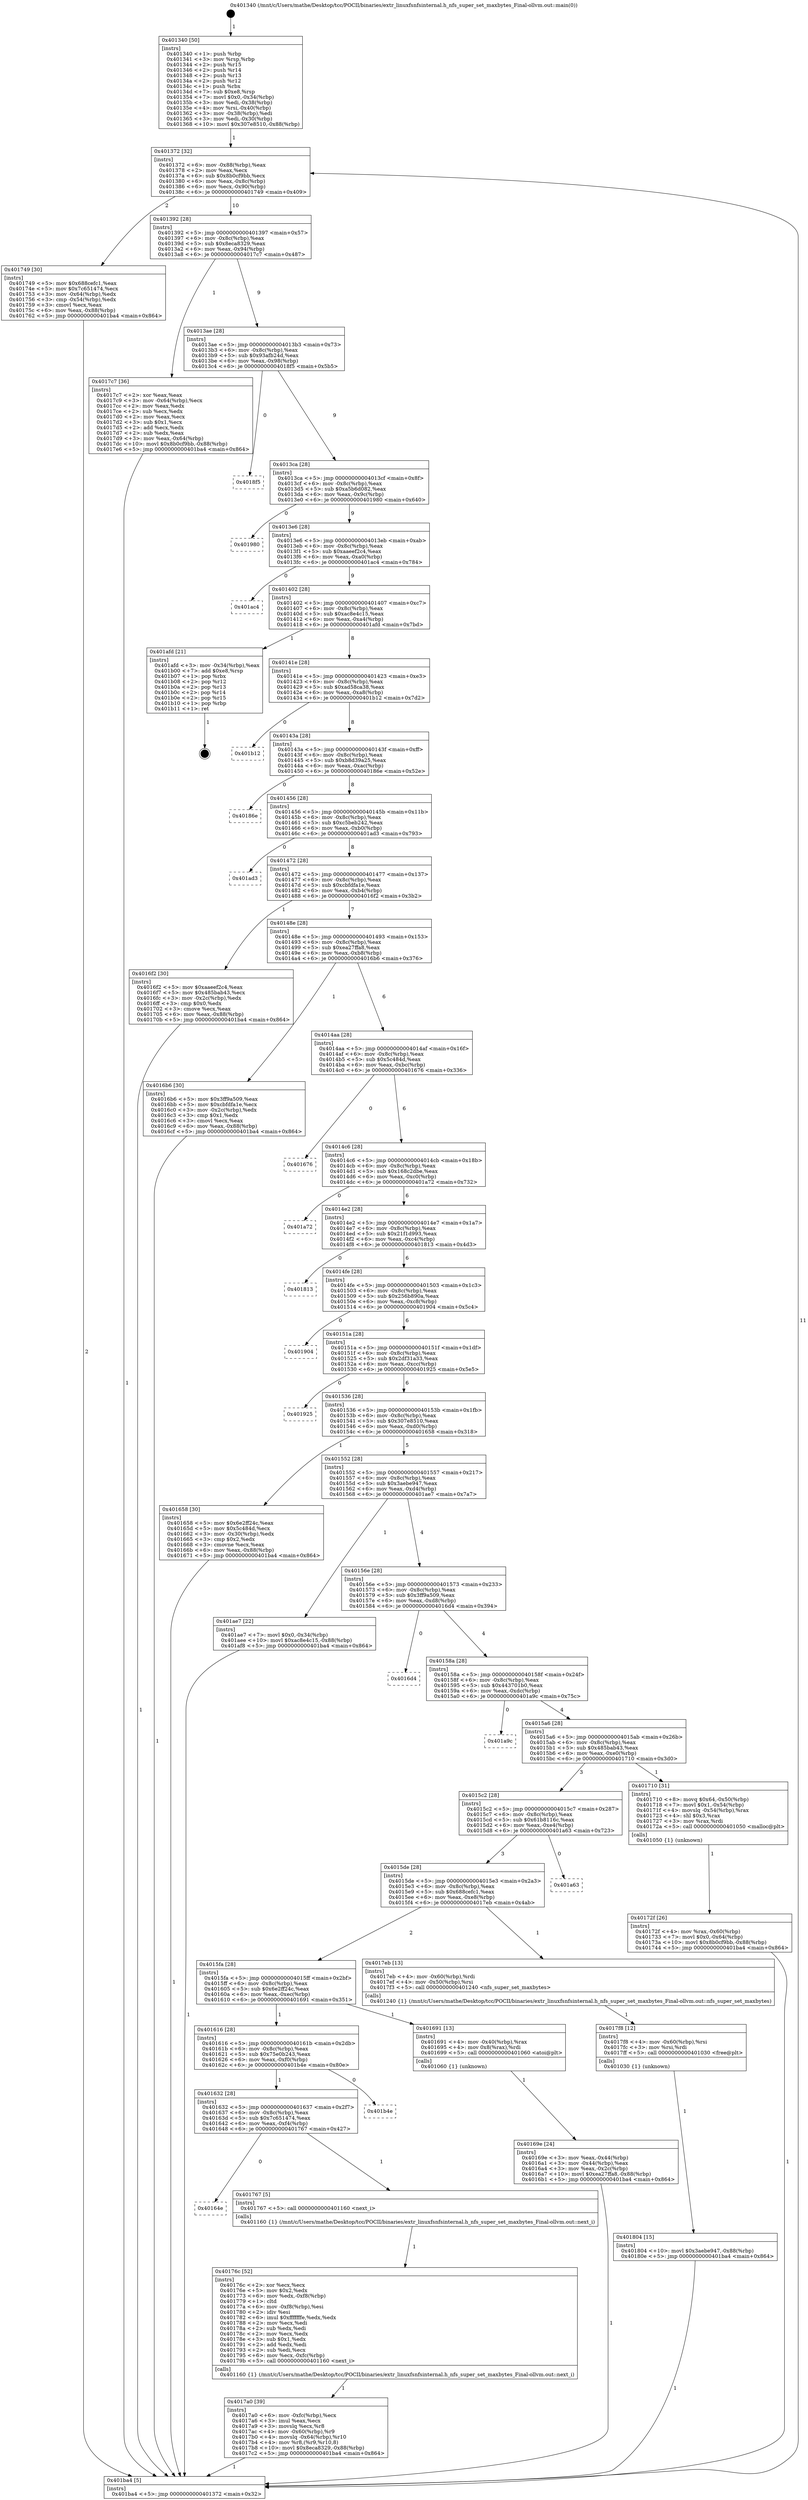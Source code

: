 digraph "0x401340" {
  label = "0x401340 (/mnt/c/Users/mathe/Desktop/tcc/POCII/binaries/extr_linuxfsnfsinternal.h_nfs_super_set_maxbytes_Final-ollvm.out::main(0))"
  labelloc = "t"
  node[shape=record]

  Entry [label="",width=0.3,height=0.3,shape=circle,fillcolor=black,style=filled]
  "0x401372" [label="{
     0x401372 [32]\l
     | [instrs]\l
     &nbsp;&nbsp;0x401372 \<+6\>: mov -0x88(%rbp),%eax\l
     &nbsp;&nbsp;0x401378 \<+2\>: mov %eax,%ecx\l
     &nbsp;&nbsp;0x40137a \<+6\>: sub $0x8b0cf9bb,%ecx\l
     &nbsp;&nbsp;0x401380 \<+6\>: mov %eax,-0x8c(%rbp)\l
     &nbsp;&nbsp;0x401386 \<+6\>: mov %ecx,-0x90(%rbp)\l
     &nbsp;&nbsp;0x40138c \<+6\>: je 0000000000401749 \<main+0x409\>\l
  }"]
  "0x401749" [label="{
     0x401749 [30]\l
     | [instrs]\l
     &nbsp;&nbsp;0x401749 \<+5\>: mov $0x688cefc1,%eax\l
     &nbsp;&nbsp;0x40174e \<+5\>: mov $0x7c651474,%ecx\l
     &nbsp;&nbsp;0x401753 \<+3\>: mov -0x64(%rbp),%edx\l
     &nbsp;&nbsp;0x401756 \<+3\>: cmp -0x54(%rbp),%edx\l
     &nbsp;&nbsp;0x401759 \<+3\>: cmovl %ecx,%eax\l
     &nbsp;&nbsp;0x40175c \<+6\>: mov %eax,-0x88(%rbp)\l
     &nbsp;&nbsp;0x401762 \<+5\>: jmp 0000000000401ba4 \<main+0x864\>\l
  }"]
  "0x401392" [label="{
     0x401392 [28]\l
     | [instrs]\l
     &nbsp;&nbsp;0x401392 \<+5\>: jmp 0000000000401397 \<main+0x57\>\l
     &nbsp;&nbsp;0x401397 \<+6\>: mov -0x8c(%rbp),%eax\l
     &nbsp;&nbsp;0x40139d \<+5\>: sub $0x8eca8329,%eax\l
     &nbsp;&nbsp;0x4013a2 \<+6\>: mov %eax,-0x94(%rbp)\l
     &nbsp;&nbsp;0x4013a8 \<+6\>: je 00000000004017c7 \<main+0x487\>\l
  }"]
  Exit [label="",width=0.3,height=0.3,shape=circle,fillcolor=black,style=filled,peripheries=2]
  "0x4017c7" [label="{
     0x4017c7 [36]\l
     | [instrs]\l
     &nbsp;&nbsp;0x4017c7 \<+2\>: xor %eax,%eax\l
     &nbsp;&nbsp;0x4017c9 \<+3\>: mov -0x64(%rbp),%ecx\l
     &nbsp;&nbsp;0x4017cc \<+2\>: mov %eax,%edx\l
     &nbsp;&nbsp;0x4017ce \<+2\>: sub %ecx,%edx\l
     &nbsp;&nbsp;0x4017d0 \<+2\>: mov %eax,%ecx\l
     &nbsp;&nbsp;0x4017d2 \<+3\>: sub $0x1,%ecx\l
     &nbsp;&nbsp;0x4017d5 \<+2\>: add %ecx,%edx\l
     &nbsp;&nbsp;0x4017d7 \<+2\>: sub %edx,%eax\l
     &nbsp;&nbsp;0x4017d9 \<+3\>: mov %eax,-0x64(%rbp)\l
     &nbsp;&nbsp;0x4017dc \<+10\>: movl $0x8b0cf9bb,-0x88(%rbp)\l
     &nbsp;&nbsp;0x4017e6 \<+5\>: jmp 0000000000401ba4 \<main+0x864\>\l
  }"]
  "0x4013ae" [label="{
     0x4013ae [28]\l
     | [instrs]\l
     &nbsp;&nbsp;0x4013ae \<+5\>: jmp 00000000004013b3 \<main+0x73\>\l
     &nbsp;&nbsp;0x4013b3 \<+6\>: mov -0x8c(%rbp),%eax\l
     &nbsp;&nbsp;0x4013b9 \<+5\>: sub $0x93afb24d,%eax\l
     &nbsp;&nbsp;0x4013be \<+6\>: mov %eax,-0x98(%rbp)\l
     &nbsp;&nbsp;0x4013c4 \<+6\>: je 00000000004018f5 \<main+0x5b5\>\l
  }"]
  "0x401804" [label="{
     0x401804 [15]\l
     | [instrs]\l
     &nbsp;&nbsp;0x401804 \<+10\>: movl $0x3aebe947,-0x88(%rbp)\l
     &nbsp;&nbsp;0x40180e \<+5\>: jmp 0000000000401ba4 \<main+0x864\>\l
  }"]
  "0x4018f5" [label="{
     0x4018f5\l
  }", style=dashed]
  "0x4013ca" [label="{
     0x4013ca [28]\l
     | [instrs]\l
     &nbsp;&nbsp;0x4013ca \<+5\>: jmp 00000000004013cf \<main+0x8f\>\l
     &nbsp;&nbsp;0x4013cf \<+6\>: mov -0x8c(%rbp),%eax\l
     &nbsp;&nbsp;0x4013d5 \<+5\>: sub $0xa5b6d082,%eax\l
     &nbsp;&nbsp;0x4013da \<+6\>: mov %eax,-0x9c(%rbp)\l
     &nbsp;&nbsp;0x4013e0 \<+6\>: je 0000000000401980 \<main+0x640\>\l
  }"]
  "0x4017f8" [label="{
     0x4017f8 [12]\l
     | [instrs]\l
     &nbsp;&nbsp;0x4017f8 \<+4\>: mov -0x60(%rbp),%rsi\l
     &nbsp;&nbsp;0x4017fc \<+3\>: mov %rsi,%rdi\l
     &nbsp;&nbsp;0x4017ff \<+5\>: call 0000000000401030 \<free@plt\>\l
     | [calls]\l
     &nbsp;&nbsp;0x401030 \{1\} (unknown)\l
  }"]
  "0x401980" [label="{
     0x401980\l
  }", style=dashed]
  "0x4013e6" [label="{
     0x4013e6 [28]\l
     | [instrs]\l
     &nbsp;&nbsp;0x4013e6 \<+5\>: jmp 00000000004013eb \<main+0xab\>\l
     &nbsp;&nbsp;0x4013eb \<+6\>: mov -0x8c(%rbp),%eax\l
     &nbsp;&nbsp;0x4013f1 \<+5\>: sub $0xaaeef2c4,%eax\l
     &nbsp;&nbsp;0x4013f6 \<+6\>: mov %eax,-0xa0(%rbp)\l
     &nbsp;&nbsp;0x4013fc \<+6\>: je 0000000000401ac4 \<main+0x784\>\l
  }"]
  "0x4017a0" [label="{
     0x4017a0 [39]\l
     | [instrs]\l
     &nbsp;&nbsp;0x4017a0 \<+6\>: mov -0xfc(%rbp),%ecx\l
     &nbsp;&nbsp;0x4017a6 \<+3\>: imul %eax,%ecx\l
     &nbsp;&nbsp;0x4017a9 \<+3\>: movslq %ecx,%r8\l
     &nbsp;&nbsp;0x4017ac \<+4\>: mov -0x60(%rbp),%r9\l
     &nbsp;&nbsp;0x4017b0 \<+4\>: movslq -0x64(%rbp),%r10\l
     &nbsp;&nbsp;0x4017b4 \<+4\>: mov %r8,(%r9,%r10,8)\l
     &nbsp;&nbsp;0x4017b8 \<+10\>: movl $0x8eca8329,-0x88(%rbp)\l
     &nbsp;&nbsp;0x4017c2 \<+5\>: jmp 0000000000401ba4 \<main+0x864\>\l
  }"]
  "0x401ac4" [label="{
     0x401ac4\l
  }", style=dashed]
  "0x401402" [label="{
     0x401402 [28]\l
     | [instrs]\l
     &nbsp;&nbsp;0x401402 \<+5\>: jmp 0000000000401407 \<main+0xc7\>\l
     &nbsp;&nbsp;0x401407 \<+6\>: mov -0x8c(%rbp),%eax\l
     &nbsp;&nbsp;0x40140d \<+5\>: sub $0xac8e4c15,%eax\l
     &nbsp;&nbsp;0x401412 \<+6\>: mov %eax,-0xa4(%rbp)\l
     &nbsp;&nbsp;0x401418 \<+6\>: je 0000000000401afd \<main+0x7bd\>\l
  }"]
  "0x40176c" [label="{
     0x40176c [52]\l
     | [instrs]\l
     &nbsp;&nbsp;0x40176c \<+2\>: xor %ecx,%ecx\l
     &nbsp;&nbsp;0x40176e \<+5\>: mov $0x2,%edx\l
     &nbsp;&nbsp;0x401773 \<+6\>: mov %edx,-0xf8(%rbp)\l
     &nbsp;&nbsp;0x401779 \<+1\>: cltd\l
     &nbsp;&nbsp;0x40177a \<+6\>: mov -0xf8(%rbp),%esi\l
     &nbsp;&nbsp;0x401780 \<+2\>: idiv %esi\l
     &nbsp;&nbsp;0x401782 \<+6\>: imul $0xfffffffe,%edx,%edx\l
     &nbsp;&nbsp;0x401788 \<+2\>: mov %ecx,%edi\l
     &nbsp;&nbsp;0x40178a \<+2\>: sub %edx,%edi\l
     &nbsp;&nbsp;0x40178c \<+2\>: mov %ecx,%edx\l
     &nbsp;&nbsp;0x40178e \<+3\>: sub $0x1,%edx\l
     &nbsp;&nbsp;0x401791 \<+2\>: add %edx,%edi\l
     &nbsp;&nbsp;0x401793 \<+2\>: sub %edi,%ecx\l
     &nbsp;&nbsp;0x401795 \<+6\>: mov %ecx,-0xfc(%rbp)\l
     &nbsp;&nbsp;0x40179b \<+5\>: call 0000000000401160 \<next_i\>\l
     | [calls]\l
     &nbsp;&nbsp;0x401160 \{1\} (/mnt/c/Users/mathe/Desktop/tcc/POCII/binaries/extr_linuxfsnfsinternal.h_nfs_super_set_maxbytes_Final-ollvm.out::next_i)\l
  }"]
  "0x401afd" [label="{
     0x401afd [21]\l
     | [instrs]\l
     &nbsp;&nbsp;0x401afd \<+3\>: mov -0x34(%rbp),%eax\l
     &nbsp;&nbsp;0x401b00 \<+7\>: add $0xe8,%rsp\l
     &nbsp;&nbsp;0x401b07 \<+1\>: pop %rbx\l
     &nbsp;&nbsp;0x401b08 \<+2\>: pop %r12\l
     &nbsp;&nbsp;0x401b0a \<+2\>: pop %r13\l
     &nbsp;&nbsp;0x401b0c \<+2\>: pop %r14\l
     &nbsp;&nbsp;0x401b0e \<+2\>: pop %r15\l
     &nbsp;&nbsp;0x401b10 \<+1\>: pop %rbp\l
     &nbsp;&nbsp;0x401b11 \<+1\>: ret\l
  }"]
  "0x40141e" [label="{
     0x40141e [28]\l
     | [instrs]\l
     &nbsp;&nbsp;0x40141e \<+5\>: jmp 0000000000401423 \<main+0xe3\>\l
     &nbsp;&nbsp;0x401423 \<+6\>: mov -0x8c(%rbp),%eax\l
     &nbsp;&nbsp;0x401429 \<+5\>: sub $0xad58ca38,%eax\l
     &nbsp;&nbsp;0x40142e \<+6\>: mov %eax,-0xa8(%rbp)\l
     &nbsp;&nbsp;0x401434 \<+6\>: je 0000000000401b12 \<main+0x7d2\>\l
  }"]
  "0x40164e" [label="{
     0x40164e\l
  }", style=dashed]
  "0x401b12" [label="{
     0x401b12\l
  }", style=dashed]
  "0x40143a" [label="{
     0x40143a [28]\l
     | [instrs]\l
     &nbsp;&nbsp;0x40143a \<+5\>: jmp 000000000040143f \<main+0xff\>\l
     &nbsp;&nbsp;0x40143f \<+6\>: mov -0x8c(%rbp),%eax\l
     &nbsp;&nbsp;0x401445 \<+5\>: sub $0xb8d39a25,%eax\l
     &nbsp;&nbsp;0x40144a \<+6\>: mov %eax,-0xac(%rbp)\l
     &nbsp;&nbsp;0x401450 \<+6\>: je 000000000040186e \<main+0x52e\>\l
  }"]
  "0x401767" [label="{
     0x401767 [5]\l
     | [instrs]\l
     &nbsp;&nbsp;0x401767 \<+5\>: call 0000000000401160 \<next_i\>\l
     | [calls]\l
     &nbsp;&nbsp;0x401160 \{1\} (/mnt/c/Users/mathe/Desktop/tcc/POCII/binaries/extr_linuxfsnfsinternal.h_nfs_super_set_maxbytes_Final-ollvm.out::next_i)\l
  }"]
  "0x40186e" [label="{
     0x40186e\l
  }", style=dashed]
  "0x401456" [label="{
     0x401456 [28]\l
     | [instrs]\l
     &nbsp;&nbsp;0x401456 \<+5\>: jmp 000000000040145b \<main+0x11b\>\l
     &nbsp;&nbsp;0x40145b \<+6\>: mov -0x8c(%rbp),%eax\l
     &nbsp;&nbsp;0x401461 \<+5\>: sub $0xc5beb242,%eax\l
     &nbsp;&nbsp;0x401466 \<+6\>: mov %eax,-0xb0(%rbp)\l
     &nbsp;&nbsp;0x40146c \<+6\>: je 0000000000401ad3 \<main+0x793\>\l
  }"]
  "0x401632" [label="{
     0x401632 [28]\l
     | [instrs]\l
     &nbsp;&nbsp;0x401632 \<+5\>: jmp 0000000000401637 \<main+0x2f7\>\l
     &nbsp;&nbsp;0x401637 \<+6\>: mov -0x8c(%rbp),%eax\l
     &nbsp;&nbsp;0x40163d \<+5\>: sub $0x7c651474,%eax\l
     &nbsp;&nbsp;0x401642 \<+6\>: mov %eax,-0xf4(%rbp)\l
     &nbsp;&nbsp;0x401648 \<+6\>: je 0000000000401767 \<main+0x427\>\l
  }"]
  "0x401ad3" [label="{
     0x401ad3\l
  }", style=dashed]
  "0x401472" [label="{
     0x401472 [28]\l
     | [instrs]\l
     &nbsp;&nbsp;0x401472 \<+5\>: jmp 0000000000401477 \<main+0x137\>\l
     &nbsp;&nbsp;0x401477 \<+6\>: mov -0x8c(%rbp),%eax\l
     &nbsp;&nbsp;0x40147d \<+5\>: sub $0xcbfdfa1e,%eax\l
     &nbsp;&nbsp;0x401482 \<+6\>: mov %eax,-0xb4(%rbp)\l
     &nbsp;&nbsp;0x401488 \<+6\>: je 00000000004016f2 \<main+0x3b2\>\l
  }"]
  "0x401b4e" [label="{
     0x401b4e\l
  }", style=dashed]
  "0x4016f2" [label="{
     0x4016f2 [30]\l
     | [instrs]\l
     &nbsp;&nbsp;0x4016f2 \<+5\>: mov $0xaaeef2c4,%eax\l
     &nbsp;&nbsp;0x4016f7 \<+5\>: mov $0x485bab43,%ecx\l
     &nbsp;&nbsp;0x4016fc \<+3\>: mov -0x2c(%rbp),%edx\l
     &nbsp;&nbsp;0x4016ff \<+3\>: cmp $0x0,%edx\l
     &nbsp;&nbsp;0x401702 \<+3\>: cmove %ecx,%eax\l
     &nbsp;&nbsp;0x401705 \<+6\>: mov %eax,-0x88(%rbp)\l
     &nbsp;&nbsp;0x40170b \<+5\>: jmp 0000000000401ba4 \<main+0x864\>\l
  }"]
  "0x40148e" [label="{
     0x40148e [28]\l
     | [instrs]\l
     &nbsp;&nbsp;0x40148e \<+5\>: jmp 0000000000401493 \<main+0x153\>\l
     &nbsp;&nbsp;0x401493 \<+6\>: mov -0x8c(%rbp),%eax\l
     &nbsp;&nbsp;0x401499 \<+5\>: sub $0xea27ffa8,%eax\l
     &nbsp;&nbsp;0x40149e \<+6\>: mov %eax,-0xb8(%rbp)\l
     &nbsp;&nbsp;0x4014a4 \<+6\>: je 00000000004016b6 \<main+0x376\>\l
  }"]
  "0x40172f" [label="{
     0x40172f [26]\l
     | [instrs]\l
     &nbsp;&nbsp;0x40172f \<+4\>: mov %rax,-0x60(%rbp)\l
     &nbsp;&nbsp;0x401733 \<+7\>: movl $0x0,-0x64(%rbp)\l
     &nbsp;&nbsp;0x40173a \<+10\>: movl $0x8b0cf9bb,-0x88(%rbp)\l
     &nbsp;&nbsp;0x401744 \<+5\>: jmp 0000000000401ba4 \<main+0x864\>\l
  }"]
  "0x4016b6" [label="{
     0x4016b6 [30]\l
     | [instrs]\l
     &nbsp;&nbsp;0x4016b6 \<+5\>: mov $0x3ff9a509,%eax\l
     &nbsp;&nbsp;0x4016bb \<+5\>: mov $0xcbfdfa1e,%ecx\l
     &nbsp;&nbsp;0x4016c0 \<+3\>: mov -0x2c(%rbp),%edx\l
     &nbsp;&nbsp;0x4016c3 \<+3\>: cmp $0x1,%edx\l
     &nbsp;&nbsp;0x4016c6 \<+3\>: cmovl %ecx,%eax\l
     &nbsp;&nbsp;0x4016c9 \<+6\>: mov %eax,-0x88(%rbp)\l
     &nbsp;&nbsp;0x4016cf \<+5\>: jmp 0000000000401ba4 \<main+0x864\>\l
  }"]
  "0x4014aa" [label="{
     0x4014aa [28]\l
     | [instrs]\l
     &nbsp;&nbsp;0x4014aa \<+5\>: jmp 00000000004014af \<main+0x16f\>\l
     &nbsp;&nbsp;0x4014af \<+6\>: mov -0x8c(%rbp),%eax\l
     &nbsp;&nbsp;0x4014b5 \<+5\>: sub $0x5c484d,%eax\l
     &nbsp;&nbsp;0x4014ba \<+6\>: mov %eax,-0xbc(%rbp)\l
     &nbsp;&nbsp;0x4014c0 \<+6\>: je 0000000000401676 \<main+0x336\>\l
  }"]
  "0x40169e" [label="{
     0x40169e [24]\l
     | [instrs]\l
     &nbsp;&nbsp;0x40169e \<+3\>: mov %eax,-0x44(%rbp)\l
     &nbsp;&nbsp;0x4016a1 \<+3\>: mov -0x44(%rbp),%eax\l
     &nbsp;&nbsp;0x4016a4 \<+3\>: mov %eax,-0x2c(%rbp)\l
     &nbsp;&nbsp;0x4016a7 \<+10\>: movl $0xea27ffa8,-0x88(%rbp)\l
     &nbsp;&nbsp;0x4016b1 \<+5\>: jmp 0000000000401ba4 \<main+0x864\>\l
  }"]
  "0x401676" [label="{
     0x401676\l
  }", style=dashed]
  "0x4014c6" [label="{
     0x4014c6 [28]\l
     | [instrs]\l
     &nbsp;&nbsp;0x4014c6 \<+5\>: jmp 00000000004014cb \<main+0x18b\>\l
     &nbsp;&nbsp;0x4014cb \<+6\>: mov -0x8c(%rbp),%eax\l
     &nbsp;&nbsp;0x4014d1 \<+5\>: sub $0x168c2dbe,%eax\l
     &nbsp;&nbsp;0x4014d6 \<+6\>: mov %eax,-0xc0(%rbp)\l
     &nbsp;&nbsp;0x4014dc \<+6\>: je 0000000000401a72 \<main+0x732\>\l
  }"]
  "0x401616" [label="{
     0x401616 [28]\l
     | [instrs]\l
     &nbsp;&nbsp;0x401616 \<+5\>: jmp 000000000040161b \<main+0x2db\>\l
     &nbsp;&nbsp;0x40161b \<+6\>: mov -0x8c(%rbp),%eax\l
     &nbsp;&nbsp;0x401621 \<+5\>: sub $0x75e0b243,%eax\l
     &nbsp;&nbsp;0x401626 \<+6\>: mov %eax,-0xf0(%rbp)\l
     &nbsp;&nbsp;0x40162c \<+6\>: je 0000000000401b4e \<main+0x80e\>\l
  }"]
  "0x401a72" [label="{
     0x401a72\l
  }", style=dashed]
  "0x4014e2" [label="{
     0x4014e2 [28]\l
     | [instrs]\l
     &nbsp;&nbsp;0x4014e2 \<+5\>: jmp 00000000004014e7 \<main+0x1a7\>\l
     &nbsp;&nbsp;0x4014e7 \<+6\>: mov -0x8c(%rbp),%eax\l
     &nbsp;&nbsp;0x4014ed \<+5\>: sub $0x21f1d993,%eax\l
     &nbsp;&nbsp;0x4014f2 \<+6\>: mov %eax,-0xc4(%rbp)\l
     &nbsp;&nbsp;0x4014f8 \<+6\>: je 0000000000401813 \<main+0x4d3\>\l
  }"]
  "0x401691" [label="{
     0x401691 [13]\l
     | [instrs]\l
     &nbsp;&nbsp;0x401691 \<+4\>: mov -0x40(%rbp),%rax\l
     &nbsp;&nbsp;0x401695 \<+4\>: mov 0x8(%rax),%rdi\l
     &nbsp;&nbsp;0x401699 \<+5\>: call 0000000000401060 \<atoi@plt\>\l
     | [calls]\l
     &nbsp;&nbsp;0x401060 \{1\} (unknown)\l
  }"]
  "0x401813" [label="{
     0x401813\l
  }", style=dashed]
  "0x4014fe" [label="{
     0x4014fe [28]\l
     | [instrs]\l
     &nbsp;&nbsp;0x4014fe \<+5\>: jmp 0000000000401503 \<main+0x1c3\>\l
     &nbsp;&nbsp;0x401503 \<+6\>: mov -0x8c(%rbp),%eax\l
     &nbsp;&nbsp;0x401509 \<+5\>: sub $0x256b890a,%eax\l
     &nbsp;&nbsp;0x40150e \<+6\>: mov %eax,-0xc8(%rbp)\l
     &nbsp;&nbsp;0x401514 \<+6\>: je 0000000000401904 \<main+0x5c4\>\l
  }"]
  "0x4015fa" [label="{
     0x4015fa [28]\l
     | [instrs]\l
     &nbsp;&nbsp;0x4015fa \<+5\>: jmp 00000000004015ff \<main+0x2bf\>\l
     &nbsp;&nbsp;0x4015ff \<+6\>: mov -0x8c(%rbp),%eax\l
     &nbsp;&nbsp;0x401605 \<+5\>: sub $0x6e2ff24c,%eax\l
     &nbsp;&nbsp;0x40160a \<+6\>: mov %eax,-0xec(%rbp)\l
     &nbsp;&nbsp;0x401610 \<+6\>: je 0000000000401691 \<main+0x351\>\l
  }"]
  "0x401904" [label="{
     0x401904\l
  }", style=dashed]
  "0x40151a" [label="{
     0x40151a [28]\l
     | [instrs]\l
     &nbsp;&nbsp;0x40151a \<+5\>: jmp 000000000040151f \<main+0x1df\>\l
     &nbsp;&nbsp;0x40151f \<+6\>: mov -0x8c(%rbp),%eax\l
     &nbsp;&nbsp;0x401525 \<+5\>: sub $0x2df31a33,%eax\l
     &nbsp;&nbsp;0x40152a \<+6\>: mov %eax,-0xcc(%rbp)\l
     &nbsp;&nbsp;0x401530 \<+6\>: je 0000000000401925 \<main+0x5e5\>\l
  }"]
  "0x4017eb" [label="{
     0x4017eb [13]\l
     | [instrs]\l
     &nbsp;&nbsp;0x4017eb \<+4\>: mov -0x60(%rbp),%rdi\l
     &nbsp;&nbsp;0x4017ef \<+4\>: mov -0x50(%rbp),%rsi\l
     &nbsp;&nbsp;0x4017f3 \<+5\>: call 0000000000401240 \<nfs_super_set_maxbytes\>\l
     | [calls]\l
     &nbsp;&nbsp;0x401240 \{1\} (/mnt/c/Users/mathe/Desktop/tcc/POCII/binaries/extr_linuxfsnfsinternal.h_nfs_super_set_maxbytes_Final-ollvm.out::nfs_super_set_maxbytes)\l
  }"]
  "0x401925" [label="{
     0x401925\l
  }", style=dashed]
  "0x401536" [label="{
     0x401536 [28]\l
     | [instrs]\l
     &nbsp;&nbsp;0x401536 \<+5\>: jmp 000000000040153b \<main+0x1fb\>\l
     &nbsp;&nbsp;0x40153b \<+6\>: mov -0x8c(%rbp),%eax\l
     &nbsp;&nbsp;0x401541 \<+5\>: sub $0x307e8510,%eax\l
     &nbsp;&nbsp;0x401546 \<+6\>: mov %eax,-0xd0(%rbp)\l
     &nbsp;&nbsp;0x40154c \<+6\>: je 0000000000401658 \<main+0x318\>\l
  }"]
  "0x4015de" [label="{
     0x4015de [28]\l
     | [instrs]\l
     &nbsp;&nbsp;0x4015de \<+5\>: jmp 00000000004015e3 \<main+0x2a3\>\l
     &nbsp;&nbsp;0x4015e3 \<+6\>: mov -0x8c(%rbp),%eax\l
     &nbsp;&nbsp;0x4015e9 \<+5\>: sub $0x688cefc1,%eax\l
     &nbsp;&nbsp;0x4015ee \<+6\>: mov %eax,-0xe8(%rbp)\l
     &nbsp;&nbsp;0x4015f4 \<+6\>: je 00000000004017eb \<main+0x4ab\>\l
  }"]
  "0x401658" [label="{
     0x401658 [30]\l
     | [instrs]\l
     &nbsp;&nbsp;0x401658 \<+5\>: mov $0x6e2ff24c,%eax\l
     &nbsp;&nbsp;0x40165d \<+5\>: mov $0x5c484d,%ecx\l
     &nbsp;&nbsp;0x401662 \<+3\>: mov -0x30(%rbp),%edx\l
     &nbsp;&nbsp;0x401665 \<+3\>: cmp $0x2,%edx\l
     &nbsp;&nbsp;0x401668 \<+3\>: cmovne %ecx,%eax\l
     &nbsp;&nbsp;0x40166b \<+6\>: mov %eax,-0x88(%rbp)\l
     &nbsp;&nbsp;0x401671 \<+5\>: jmp 0000000000401ba4 \<main+0x864\>\l
  }"]
  "0x401552" [label="{
     0x401552 [28]\l
     | [instrs]\l
     &nbsp;&nbsp;0x401552 \<+5\>: jmp 0000000000401557 \<main+0x217\>\l
     &nbsp;&nbsp;0x401557 \<+6\>: mov -0x8c(%rbp),%eax\l
     &nbsp;&nbsp;0x40155d \<+5\>: sub $0x3aebe947,%eax\l
     &nbsp;&nbsp;0x401562 \<+6\>: mov %eax,-0xd4(%rbp)\l
     &nbsp;&nbsp;0x401568 \<+6\>: je 0000000000401ae7 \<main+0x7a7\>\l
  }"]
  "0x401ba4" [label="{
     0x401ba4 [5]\l
     | [instrs]\l
     &nbsp;&nbsp;0x401ba4 \<+5\>: jmp 0000000000401372 \<main+0x32\>\l
  }"]
  "0x401340" [label="{
     0x401340 [50]\l
     | [instrs]\l
     &nbsp;&nbsp;0x401340 \<+1\>: push %rbp\l
     &nbsp;&nbsp;0x401341 \<+3\>: mov %rsp,%rbp\l
     &nbsp;&nbsp;0x401344 \<+2\>: push %r15\l
     &nbsp;&nbsp;0x401346 \<+2\>: push %r14\l
     &nbsp;&nbsp;0x401348 \<+2\>: push %r13\l
     &nbsp;&nbsp;0x40134a \<+2\>: push %r12\l
     &nbsp;&nbsp;0x40134c \<+1\>: push %rbx\l
     &nbsp;&nbsp;0x40134d \<+7\>: sub $0xe8,%rsp\l
     &nbsp;&nbsp;0x401354 \<+7\>: movl $0x0,-0x34(%rbp)\l
     &nbsp;&nbsp;0x40135b \<+3\>: mov %edi,-0x38(%rbp)\l
     &nbsp;&nbsp;0x40135e \<+4\>: mov %rsi,-0x40(%rbp)\l
     &nbsp;&nbsp;0x401362 \<+3\>: mov -0x38(%rbp),%edi\l
     &nbsp;&nbsp;0x401365 \<+3\>: mov %edi,-0x30(%rbp)\l
     &nbsp;&nbsp;0x401368 \<+10\>: movl $0x307e8510,-0x88(%rbp)\l
  }"]
  "0x401a63" [label="{
     0x401a63\l
  }", style=dashed]
  "0x401ae7" [label="{
     0x401ae7 [22]\l
     | [instrs]\l
     &nbsp;&nbsp;0x401ae7 \<+7\>: movl $0x0,-0x34(%rbp)\l
     &nbsp;&nbsp;0x401aee \<+10\>: movl $0xac8e4c15,-0x88(%rbp)\l
     &nbsp;&nbsp;0x401af8 \<+5\>: jmp 0000000000401ba4 \<main+0x864\>\l
  }"]
  "0x40156e" [label="{
     0x40156e [28]\l
     | [instrs]\l
     &nbsp;&nbsp;0x40156e \<+5\>: jmp 0000000000401573 \<main+0x233\>\l
     &nbsp;&nbsp;0x401573 \<+6\>: mov -0x8c(%rbp),%eax\l
     &nbsp;&nbsp;0x401579 \<+5\>: sub $0x3ff9a509,%eax\l
     &nbsp;&nbsp;0x40157e \<+6\>: mov %eax,-0xd8(%rbp)\l
     &nbsp;&nbsp;0x401584 \<+6\>: je 00000000004016d4 \<main+0x394\>\l
  }"]
  "0x4015c2" [label="{
     0x4015c2 [28]\l
     | [instrs]\l
     &nbsp;&nbsp;0x4015c2 \<+5\>: jmp 00000000004015c7 \<main+0x287\>\l
     &nbsp;&nbsp;0x4015c7 \<+6\>: mov -0x8c(%rbp),%eax\l
     &nbsp;&nbsp;0x4015cd \<+5\>: sub $0x61b8116c,%eax\l
     &nbsp;&nbsp;0x4015d2 \<+6\>: mov %eax,-0xe4(%rbp)\l
     &nbsp;&nbsp;0x4015d8 \<+6\>: je 0000000000401a63 \<main+0x723\>\l
  }"]
  "0x4016d4" [label="{
     0x4016d4\l
  }", style=dashed]
  "0x40158a" [label="{
     0x40158a [28]\l
     | [instrs]\l
     &nbsp;&nbsp;0x40158a \<+5\>: jmp 000000000040158f \<main+0x24f\>\l
     &nbsp;&nbsp;0x40158f \<+6\>: mov -0x8c(%rbp),%eax\l
     &nbsp;&nbsp;0x401595 \<+5\>: sub $0x443701b0,%eax\l
     &nbsp;&nbsp;0x40159a \<+6\>: mov %eax,-0xdc(%rbp)\l
     &nbsp;&nbsp;0x4015a0 \<+6\>: je 0000000000401a9c \<main+0x75c\>\l
  }"]
  "0x401710" [label="{
     0x401710 [31]\l
     | [instrs]\l
     &nbsp;&nbsp;0x401710 \<+8\>: movq $0x64,-0x50(%rbp)\l
     &nbsp;&nbsp;0x401718 \<+7\>: movl $0x1,-0x54(%rbp)\l
     &nbsp;&nbsp;0x40171f \<+4\>: movslq -0x54(%rbp),%rax\l
     &nbsp;&nbsp;0x401723 \<+4\>: shl $0x3,%rax\l
     &nbsp;&nbsp;0x401727 \<+3\>: mov %rax,%rdi\l
     &nbsp;&nbsp;0x40172a \<+5\>: call 0000000000401050 \<malloc@plt\>\l
     | [calls]\l
     &nbsp;&nbsp;0x401050 \{1\} (unknown)\l
  }"]
  "0x401a9c" [label="{
     0x401a9c\l
  }", style=dashed]
  "0x4015a6" [label="{
     0x4015a6 [28]\l
     | [instrs]\l
     &nbsp;&nbsp;0x4015a6 \<+5\>: jmp 00000000004015ab \<main+0x26b\>\l
     &nbsp;&nbsp;0x4015ab \<+6\>: mov -0x8c(%rbp),%eax\l
     &nbsp;&nbsp;0x4015b1 \<+5\>: sub $0x485bab43,%eax\l
     &nbsp;&nbsp;0x4015b6 \<+6\>: mov %eax,-0xe0(%rbp)\l
     &nbsp;&nbsp;0x4015bc \<+6\>: je 0000000000401710 \<main+0x3d0\>\l
  }"]
  Entry -> "0x401340" [label=" 1"]
  "0x401372" -> "0x401749" [label=" 2"]
  "0x401372" -> "0x401392" [label=" 10"]
  "0x401afd" -> Exit [label=" 1"]
  "0x401392" -> "0x4017c7" [label=" 1"]
  "0x401392" -> "0x4013ae" [label=" 9"]
  "0x401ae7" -> "0x401ba4" [label=" 1"]
  "0x4013ae" -> "0x4018f5" [label=" 0"]
  "0x4013ae" -> "0x4013ca" [label=" 9"]
  "0x401804" -> "0x401ba4" [label=" 1"]
  "0x4013ca" -> "0x401980" [label=" 0"]
  "0x4013ca" -> "0x4013e6" [label=" 9"]
  "0x4017f8" -> "0x401804" [label=" 1"]
  "0x4013e6" -> "0x401ac4" [label=" 0"]
  "0x4013e6" -> "0x401402" [label=" 9"]
  "0x4017eb" -> "0x4017f8" [label=" 1"]
  "0x401402" -> "0x401afd" [label=" 1"]
  "0x401402" -> "0x40141e" [label=" 8"]
  "0x4017c7" -> "0x401ba4" [label=" 1"]
  "0x40141e" -> "0x401b12" [label=" 0"]
  "0x40141e" -> "0x40143a" [label=" 8"]
  "0x4017a0" -> "0x401ba4" [label=" 1"]
  "0x40143a" -> "0x40186e" [label=" 0"]
  "0x40143a" -> "0x401456" [label=" 8"]
  "0x40176c" -> "0x4017a0" [label=" 1"]
  "0x401456" -> "0x401ad3" [label=" 0"]
  "0x401456" -> "0x401472" [label=" 8"]
  "0x401632" -> "0x40164e" [label=" 0"]
  "0x401472" -> "0x4016f2" [label=" 1"]
  "0x401472" -> "0x40148e" [label=" 7"]
  "0x401632" -> "0x401767" [label=" 1"]
  "0x40148e" -> "0x4016b6" [label=" 1"]
  "0x40148e" -> "0x4014aa" [label=" 6"]
  "0x401616" -> "0x401632" [label=" 1"]
  "0x4014aa" -> "0x401676" [label=" 0"]
  "0x4014aa" -> "0x4014c6" [label=" 6"]
  "0x401616" -> "0x401b4e" [label=" 0"]
  "0x4014c6" -> "0x401a72" [label=" 0"]
  "0x4014c6" -> "0x4014e2" [label=" 6"]
  "0x401767" -> "0x40176c" [label=" 1"]
  "0x4014e2" -> "0x401813" [label=" 0"]
  "0x4014e2" -> "0x4014fe" [label=" 6"]
  "0x401749" -> "0x401ba4" [label=" 2"]
  "0x4014fe" -> "0x401904" [label=" 0"]
  "0x4014fe" -> "0x40151a" [label=" 6"]
  "0x401710" -> "0x40172f" [label=" 1"]
  "0x40151a" -> "0x401925" [label=" 0"]
  "0x40151a" -> "0x401536" [label=" 6"]
  "0x4016f2" -> "0x401ba4" [label=" 1"]
  "0x401536" -> "0x401658" [label=" 1"]
  "0x401536" -> "0x401552" [label=" 5"]
  "0x401658" -> "0x401ba4" [label=" 1"]
  "0x401340" -> "0x401372" [label=" 1"]
  "0x401ba4" -> "0x401372" [label=" 11"]
  "0x40169e" -> "0x401ba4" [label=" 1"]
  "0x401552" -> "0x401ae7" [label=" 1"]
  "0x401552" -> "0x40156e" [label=" 4"]
  "0x401691" -> "0x40169e" [label=" 1"]
  "0x40156e" -> "0x4016d4" [label=" 0"]
  "0x40156e" -> "0x40158a" [label=" 4"]
  "0x4015fa" -> "0x401691" [label=" 1"]
  "0x40158a" -> "0x401a9c" [label=" 0"]
  "0x40158a" -> "0x4015a6" [label=" 4"]
  "0x40172f" -> "0x401ba4" [label=" 1"]
  "0x4015a6" -> "0x401710" [label=" 1"]
  "0x4015a6" -> "0x4015c2" [label=" 3"]
  "0x4015fa" -> "0x401616" [label=" 1"]
  "0x4015c2" -> "0x401a63" [label=" 0"]
  "0x4015c2" -> "0x4015de" [label=" 3"]
  "0x4016b6" -> "0x401ba4" [label=" 1"]
  "0x4015de" -> "0x4017eb" [label=" 1"]
  "0x4015de" -> "0x4015fa" [label=" 2"]
}
